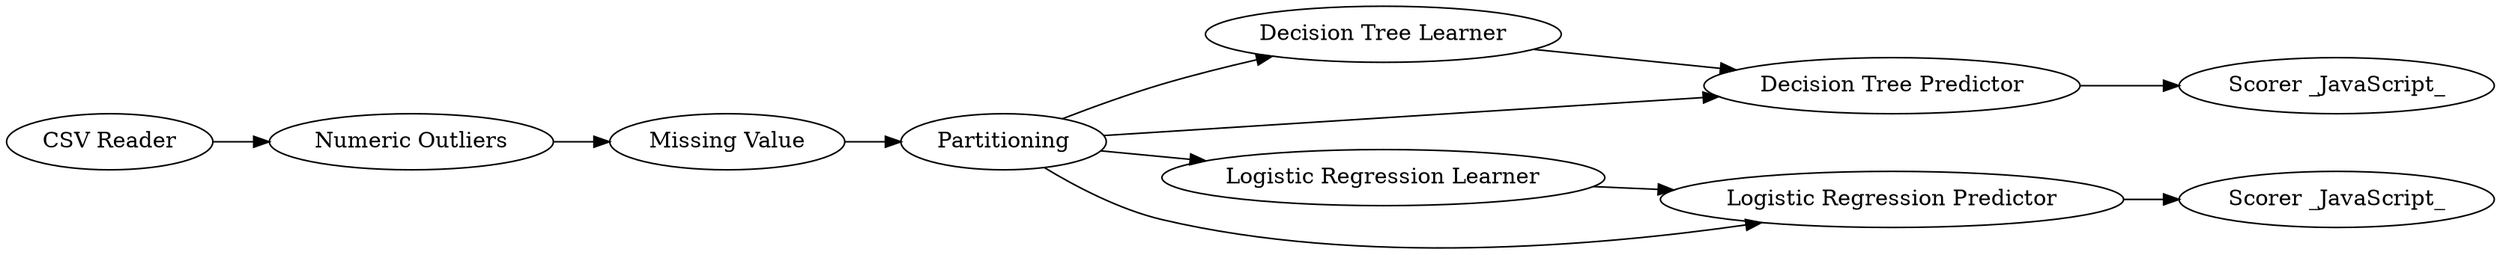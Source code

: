 digraph {
	12 -> 2
	1 -> 11
	3 -> 4
	2 -> 6
	4 -> 10
	2 -> 7
	11 -> 12
	2 -> 3
	6 -> 7
	2 -> 4
	7 -> 9
	1 [label="CSV Reader"]
	7 [label="Logistic Regression Predictor"]
	9 [label="Scorer _JavaScript_"]
	11 [label="Numeric Outliers"]
	4 [label="Decision Tree Predictor"]
	6 [label="Logistic Regression Learner"]
	12 [label="Missing Value"]
	3 [label="Decision Tree Learner"]
	2 [label=Partitioning]
	10 [label="Scorer _JavaScript_"]
	rankdir=LR
}
